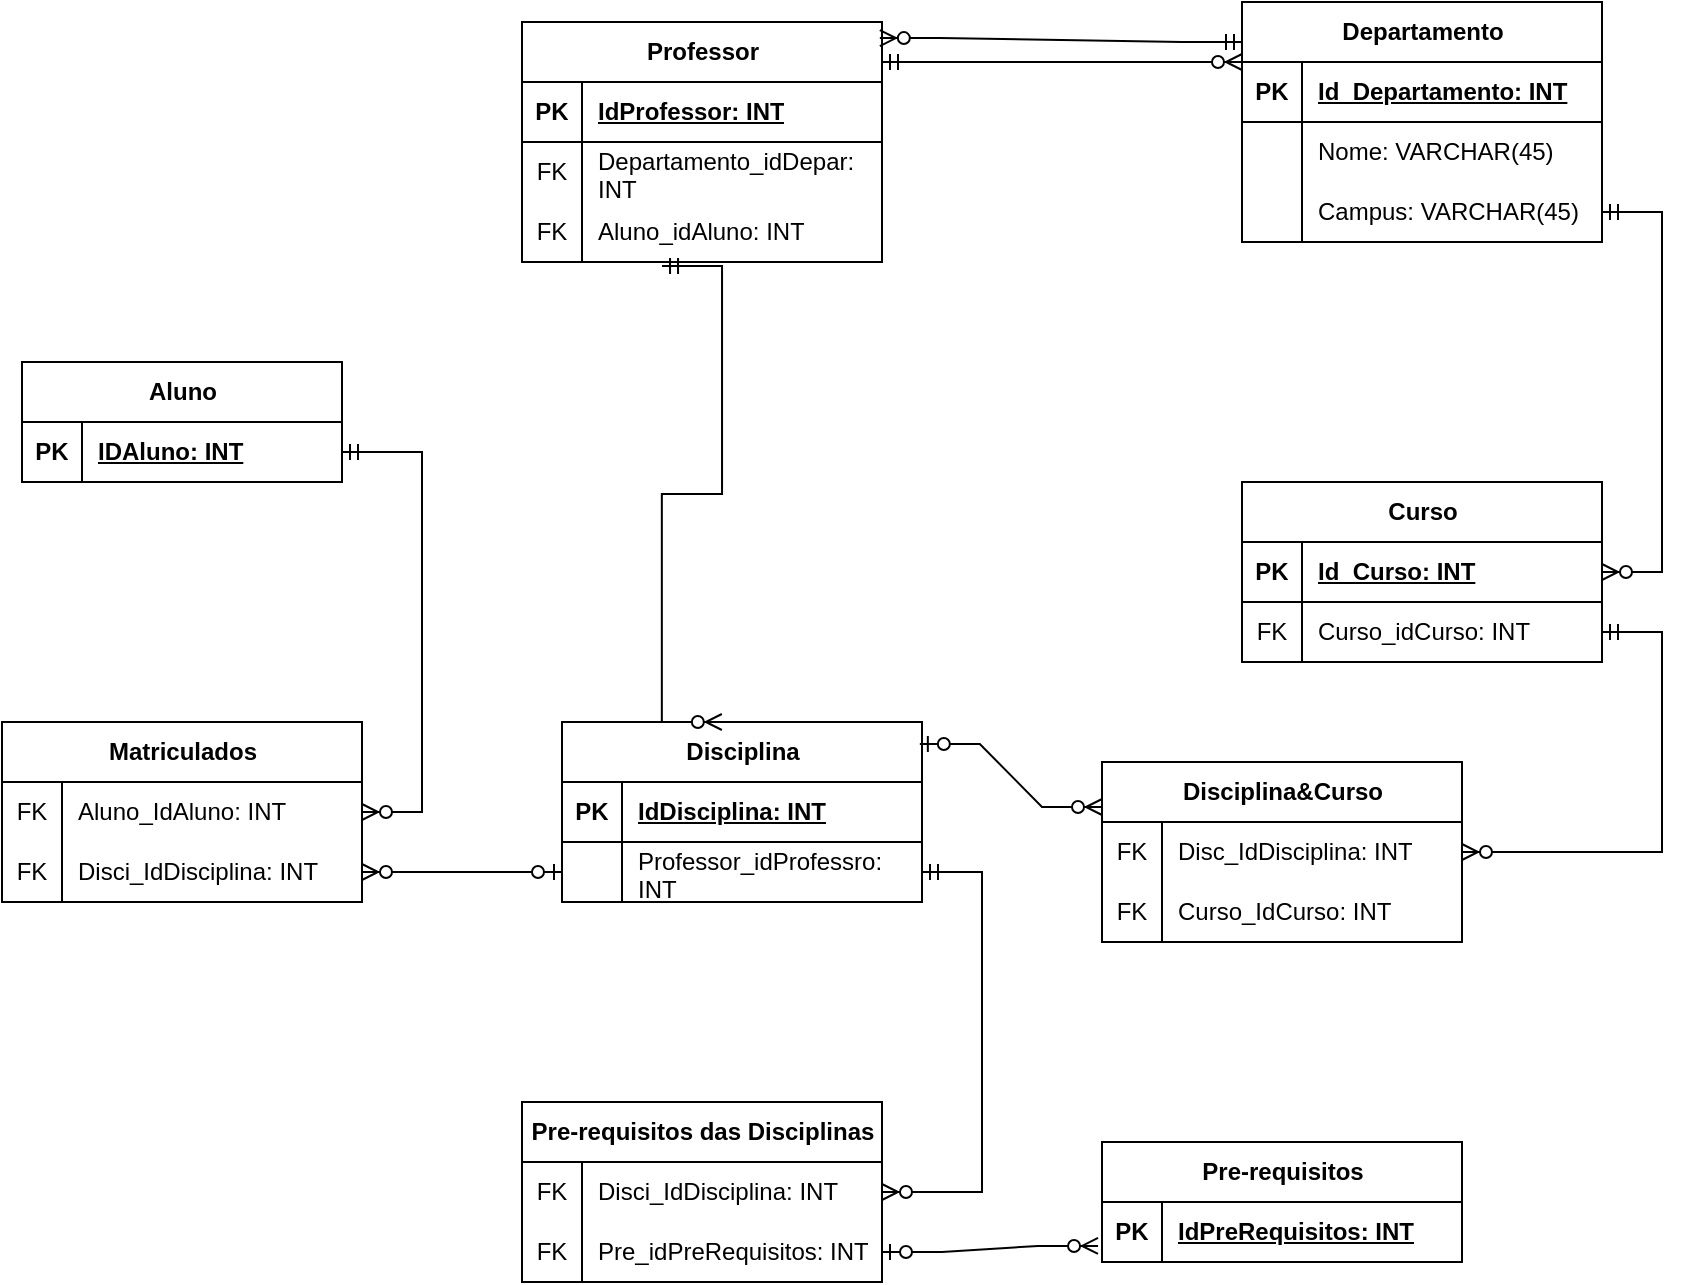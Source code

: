 <mxfile version="25.0.3">
  <diagram name="Página-1" id="Ud_TObsuyexPYXZQZoW0">
    <mxGraphModel dx="839" dy="443" grid="1" gridSize="10" guides="1" tooltips="1" connect="1" arrows="1" fold="1" page="1" pageScale="1" pageWidth="827" pageHeight="1169" math="0" shadow="0">
      <root>
        <mxCell id="0" />
        <mxCell id="1" parent="0" />
        <mxCell id="WbsOm9W7vIGXLY-VpG3y-1" value="Aluno" style="shape=table;startSize=30;container=1;collapsible=1;childLayout=tableLayout;fixedRows=1;rowLines=0;fontStyle=1;align=center;resizeLast=1;html=1;" parent="1" vertex="1">
          <mxGeometry x="20" y="230" width="160" height="60" as="geometry" />
        </mxCell>
        <mxCell id="WbsOm9W7vIGXLY-VpG3y-2" value="" style="shape=tableRow;horizontal=0;startSize=0;swimlaneHead=0;swimlaneBody=0;fillColor=none;collapsible=0;dropTarget=0;points=[[0,0.5],[1,0.5]];portConstraint=eastwest;top=0;left=0;right=0;bottom=1;" parent="WbsOm9W7vIGXLY-VpG3y-1" vertex="1">
          <mxGeometry y="30" width="160" height="30" as="geometry" />
        </mxCell>
        <mxCell id="WbsOm9W7vIGXLY-VpG3y-3" value="PK" style="shape=partialRectangle;connectable=0;fillColor=none;top=0;left=0;bottom=0;right=0;fontStyle=1;overflow=hidden;whiteSpace=wrap;html=1;" parent="WbsOm9W7vIGXLY-VpG3y-2" vertex="1">
          <mxGeometry width="30" height="30" as="geometry">
            <mxRectangle width="30" height="30" as="alternateBounds" />
          </mxGeometry>
        </mxCell>
        <mxCell id="WbsOm9W7vIGXLY-VpG3y-4" value="IDAluno: INT" style="shape=partialRectangle;connectable=0;fillColor=none;top=0;left=0;bottom=0;right=0;align=left;spacingLeft=6;fontStyle=5;overflow=hidden;whiteSpace=wrap;html=1;" parent="WbsOm9W7vIGXLY-VpG3y-2" vertex="1">
          <mxGeometry x="30" width="130" height="30" as="geometry">
            <mxRectangle width="130" height="30" as="alternateBounds" />
          </mxGeometry>
        </mxCell>
        <mxCell id="WbsOm9W7vIGXLY-VpG3y-17" value="Professor" style="shape=table;startSize=30;container=1;collapsible=1;childLayout=tableLayout;fixedRows=1;rowLines=0;fontStyle=1;align=center;resizeLast=1;html=1;" parent="1" vertex="1">
          <mxGeometry x="270" y="60" width="180" height="120" as="geometry" />
        </mxCell>
        <mxCell id="WbsOm9W7vIGXLY-VpG3y-18" value="" style="shape=tableRow;horizontal=0;startSize=0;swimlaneHead=0;swimlaneBody=0;fillColor=none;collapsible=0;dropTarget=0;points=[[0,0.5],[1,0.5]];portConstraint=eastwest;top=0;left=0;right=0;bottom=1;" parent="WbsOm9W7vIGXLY-VpG3y-17" vertex="1">
          <mxGeometry y="30" width="180" height="30" as="geometry" />
        </mxCell>
        <mxCell id="WbsOm9W7vIGXLY-VpG3y-19" value="PK" style="shape=partialRectangle;connectable=0;fillColor=none;top=0;left=0;bottom=0;right=0;fontStyle=1;overflow=hidden;whiteSpace=wrap;html=1;" parent="WbsOm9W7vIGXLY-VpG3y-18" vertex="1">
          <mxGeometry width="30" height="30" as="geometry">
            <mxRectangle width="30" height="30" as="alternateBounds" />
          </mxGeometry>
        </mxCell>
        <mxCell id="WbsOm9W7vIGXLY-VpG3y-20" value="IdProfessor: INT" style="shape=partialRectangle;connectable=0;fillColor=none;top=0;left=0;bottom=0;right=0;align=left;spacingLeft=6;fontStyle=5;overflow=hidden;whiteSpace=wrap;html=1;" parent="WbsOm9W7vIGXLY-VpG3y-18" vertex="1">
          <mxGeometry x="30" width="150" height="30" as="geometry">
            <mxRectangle width="150" height="30" as="alternateBounds" />
          </mxGeometry>
        </mxCell>
        <mxCell id="WbsOm9W7vIGXLY-VpG3y-21" value="" style="shape=tableRow;horizontal=0;startSize=0;swimlaneHead=0;swimlaneBody=0;fillColor=none;collapsible=0;dropTarget=0;points=[[0,0.5],[1,0.5]];portConstraint=eastwest;top=0;left=0;right=0;bottom=0;" parent="WbsOm9W7vIGXLY-VpG3y-17" vertex="1">
          <mxGeometry y="60" width="180" height="30" as="geometry" />
        </mxCell>
        <mxCell id="WbsOm9W7vIGXLY-VpG3y-22" value="FK" style="shape=partialRectangle;connectable=0;fillColor=none;top=0;left=0;bottom=0;right=0;editable=1;overflow=hidden;whiteSpace=wrap;html=1;" parent="WbsOm9W7vIGXLY-VpG3y-21" vertex="1">
          <mxGeometry width="30" height="30" as="geometry">
            <mxRectangle width="30" height="30" as="alternateBounds" />
          </mxGeometry>
        </mxCell>
        <mxCell id="WbsOm9W7vIGXLY-VpG3y-23" value="Departamento_idDepar: INT" style="shape=partialRectangle;connectable=0;fillColor=none;top=0;left=0;bottom=0;right=0;align=left;spacingLeft=6;overflow=hidden;whiteSpace=wrap;html=1;" parent="WbsOm9W7vIGXLY-VpG3y-21" vertex="1">
          <mxGeometry x="30" width="150" height="30" as="geometry">
            <mxRectangle width="150" height="30" as="alternateBounds" />
          </mxGeometry>
        </mxCell>
        <mxCell id="iSySzR-V1b41od2onMfj-4" value="" style="shape=tableRow;horizontal=0;startSize=0;swimlaneHead=0;swimlaneBody=0;fillColor=none;collapsible=0;dropTarget=0;points=[[0,0.5],[1,0.5]];portConstraint=eastwest;top=0;left=0;right=0;bottom=0;" vertex="1" parent="WbsOm9W7vIGXLY-VpG3y-17">
          <mxGeometry y="90" width="180" height="30" as="geometry" />
        </mxCell>
        <mxCell id="iSySzR-V1b41od2onMfj-5" value="FK" style="shape=partialRectangle;connectable=0;fillColor=none;top=0;left=0;bottom=0;right=0;editable=1;overflow=hidden;whiteSpace=wrap;html=1;" vertex="1" parent="iSySzR-V1b41od2onMfj-4">
          <mxGeometry width="30" height="30" as="geometry">
            <mxRectangle width="30" height="30" as="alternateBounds" />
          </mxGeometry>
        </mxCell>
        <mxCell id="iSySzR-V1b41od2onMfj-6" value="Aluno_idAluno: INT" style="shape=partialRectangle;connectable=0;fillColor=none;top=0;left=0;bottom=0;right=0;align=left;spacingLeft=6;overflow=hidden;whiteSpace=wrap;html=1;" vertex="1" parent="iSySzR-V1b41od2onMfj-4">
          <mxGeometry x="30" width="150" height="30" as="geometry">
            <mxRectangle width="150" height="30" as="alternateBounds" />
          </mxGeometry>
        </mxCell>
        <mxCell id="WbsOm9W7vIGXLY-VpG3y-30" value="Disciplina" style="shape=table;startSize=30;container=1;collapsible=1;childLayout=tableLayout;fixedRows=1;rowLines=0;fontStyle=1;align=center;resizeLast=1;html=1;" parent="1" vertex="1">
          <mxGeometry x="290" y="410" width="180" height="90" as="geometry" />
        </mxCell>
        <mxCell id="WbsOm9W7vIGXLY-VpG3y-31" value="" style="shape=tableRow;horizontal=0;startSize=0;swimlaneHead=0;swimlaneBody=0;fillColor=none;collapsible=0;dropTarget=0;points=[[0,0.5],[1,0.5]];portConstraint=eastwest;top=0;left=0;right=0;bottom=1;" parent="WbsOm9W7vIGXLY-VpG3y-30" vertex="1">
          <mxGeometry y="30" width="180" height="30" as="geometry" />
        </mxCell>
        <mxCell id="WbsOm9W7vIGXLY-VpG3y-32" value="PK" style="shape=partialRectangle;connectable=0;fillColor=none;top=0;left=0;bottom=0;right=0;fontStyle=1;overflow=hidden;whiteSpace=wrap;html=1;" parent="WbsOm9W7vIGXLY-VpG3y-31" vertex="1">
          <mxGeometry width="30" height="30" as="geometry">
            <mxRectangle width="30" height="30" as="alternateBounds" />
          </mxGeometry>
        </mxCell>
        <mxCell id="WbsOm9W7vIGXLY-VpG3y-33" value="IdDisciplina: INT" style="shape=partialRectangle;connectable=0;fillColor=none;top=0;left=0;bottom=0;right=0;align=left;spacingLeft=6;fontStyle=5;overflow=hidden;whiteSpace=wrap;html=1;" parent="WbsOm9W7vIGXLY-VpG3y-31" vertex="1">
          <mxGeometry x="30" width="150" height="30" as="geometry">
            <mxRectangle width="150" height="30" as="alternateBounds" />
          </mxGeometry>
        </mxCell>
        <mxCell id="WbsOm9W7vIGXLY-VpG3y-34" value="" style="shape=tableRow;horizontal=0;startSize=0;swimlaneHead=0;swimlaneBody=0;fillColor=none;collapsible=0;dropTarget=0;points=[[0,0.5],[1,0.5]];portConstraint=eastwest;top=0;left=0;right=0;bottom=0;" parent="WbsOm9W7vIGXLY-VpG3y-30" vertex="1">
          <mxGeometry y="60" width="180" height="30" as="geometry" />
        </mxCell>
        <mxCell id="WbsOm9W7vIGXLY-VpG3y-35" value="" style="shape=partialRectangle;connectable=0;fillColor=none;top=0;left=0;bottom=0;right=0;editable=1;overflow=hidden;whiteSpace=wrap;html=1;" parent="WbsOm9W7vIGXLY-VpG3y-34" vertex="1">
          <mxGeometry width="30" height="30" as="geometry">
            <mxRectangle width="30" height="30" as="alternateBounds" />
          </mxGeometry>
        </mxCell>
        <mxCell id="WbsOm9W7vIGXLY-VpG3y-36" value="Professor_idProfessro: INT" style="shape=partialRectangle;connectable=0;fillColor=none;top=0;left=0;bottom=0;right=0;align=left;spacingLeft=6;overflow=hidden;whiteSpace=wrap;html=1;" parent="WbsOm9W7vIGXLY-VpG3y-34" vertex="1">
          <mxGeometry x="30" width="150" height="30" as="geometry">
            <mxRectangle width="150" height="30" as="alternateBounds" />
          </mxGeometry>
        </mxCell>
        <mxCell id="WbsOm9W7vIGXLY-VpG3y-43" value="Departamento" style="shape=table;startSize=30;container=1;collapsible=1;childLayout=tableLayout;fixedRows=1;rowLines=0;fontStyle=1;align=center;resizeLast=1;html=1;" parent="1" vertex="1">
          <mxGeometry x="630" y="50" width="180" height="120" as="geometry" />
        </mxCell>
        <mxCell id="WbsOm9W7vIGXLY-VpG3y-44" value="" style="shape=tableRow;horizontal=0;startSize=0;swimlaneHead=0;swimlaneBody=0;fillColor=none;collapsible=0;dropTarget=0;points=[[0,0.5],[1,0.5]];portConstraint=eastwest;top=0;left=0;right=0;bottom=1;" parent="WbsOm9W7vIGXLY-VpG3y-43" vertex="1">
          <mxGeometry y="30" width="180" height="30" as="geometry" />
        </mxCell>
        <mxCell id="WbsOm9W7vIGXLY-VpG3y-45" value="PK" style="shape=partialRectangle;connectable=0;fillColor=none;top=0;left=0;bottom=0;right=0;fontStyle=1;overflow=hidden;whiteSpace=wrap;html=1;" parent="WbsOm9W7vIGXLY-VpG3y-44" vertex="1">
          <mxGeometry width="30" height="30" as="geometry">
            <mxRectangle width="30" height="30" as="alternateBounds" />
          </mxGeometry>
        </mxCell>
        <mxCell id="WbsOm9W7vIGXLY-VpG3y-46" value="Id_Departamento: INT" style="shape=partialRectangle;connectable=0;fillColor=none;top=0;left=0;bottom=0;right=0;align=left;spacingLeft=6;fontStyle=5;overflow=hidden;whiteSpace=wrap;html=1;" parent="WbsOm9W7vIGXLY-VpG3y-44" vertex="1">
          <mxGeometry x="30" width="150" height="30" as="geometry">
            <mxRectangle width="150" height="30" as="alternateBounds" />
          </mxGeometry>
        </mxCell>
        <mxCell id="WbsOm9W7vIGXLY-VpG3y-47" value="" style="shape=tableRow;horizontal=0;startSize=0;swimlaneHead=0;swimlaneBody=0;fillColor=none;collapsible=0;dropTarget=0;points=[[0,0.5],[1,0.5]];portConstraint=eastwest;top=0;left=0;right=0;bottom=0;" parent="WbsOm9W7vIGXLY-VpG3y-43" vertex="1">
          <mxGeometry y="60" width="180" height="30" as="geometry" />
        </mxCell>
        <mxCell id="WbsOm9W7vIGXLY-VpG3y-48" value="" style="shape=partialRectangle;connectable=0;fillColor=none;top=0;left=0;bottom=0;right=0;editable=1;overflow=hidden;whiteSpace=wrap;html=1;" parent="WbsOm9W7vIGXLY-VpG3y-47" vertex="1">
          <mxGeometry width="30" height="30" as="geometry">
            <mxRectangle width="30" height="30" as="alternateBounds" />
          </mxGeometry>
        </mxCell>
        <mxCell id="WbsOm9W7vIGXLY-VpG3y-49" value="Nome: VARCHAR(45)" style="shape=partialRectangle;connectable=0;fillColor=none;top=0;left=0;bottom=0;right=0;align=left;spacingLeft=6;overflow=hidden;whiteSpace=wrap;html=1;" parent="WbsOm9W7vIGXLY-VpG3y-47" vertex="1">
          <mxGeometry x="30" width="150" height="30" as="geometry">
            <mxRectangle width="150" height="30" as="alternateBounds" />
          </mxGeometry>
        </mxCell>
        <mxCell id="iSySzR-V1b41od2onMfj-7" value="" style="shape=tableRow;horizontal=0;startSize=0;swimlaneHead=0;swimlaneBody=0;fillColor=none;collapsible=0;dropTarget=0;points=[[0,0.5],[1,0.5]];portConstraint=eastwest;top=0;left=0;right=0;bottom=0;" vertex="1" parent="WbsOm9W7vIGXLY-VpG3y-43">
          <mxGeometry y="90" width="180" height="30" as="geometry" />
        </mxCell>
        <mxCell id="iSySzR-V1b41od2onMfj-8" value="" style="shape=partialRectangle;connectable=0;fillColor=none;top=0;left=0;bottom=0;right=0;editable=1;overflow=hidden;whiteSpace=wrap;html=1;" vertex="1" parent="iSySzR-V1b41od2onMfj-7">
          <mxGeometry width="30" height="30" as="geometry">
            <mxRectangle width="30" height="30" as="alternateBounds" />
          </mxGeometry>
        </mxCell>
        <mxCell id="iSySzR-V1b41od2onMfj-9" value="Campus: VARCHAR(45)" style="shape=partialRectangle;connectable=0;fillColor=none;top=0;left=0;bottom=0;right=0;align=left;spacingLeft=6;overflow=hidden;whiteSpace=wrap;html=1;" vertex="1" parent="iSySzR-V1b41od2onMfj-7">
          <mxGeometry x="30" width="150" height="30" as="geometry">
            <mxRectangle width="150" height="30" as="alternateBounds" />
          </mxGeometry>
        </mxCell>
        <mxCell id="WbsOm9W7vIGXLY-VpG3y-56" value="Curso" style="shape=table;startSize=30;container=1;collapsible=1;childLayout=tableLayout;fixedRows=1;rowLines=0;fontStyle=1;align=center;resizeLast=1;html=1;" parent="1" vertex="1">
          <mxGeometry x="630" y="290" width="180" height="90" as="geometry" />
        </mxCell>
        <mxCell id="WbsOm9W7vIGXLY-VpG3y-57" value="" style="shape=tableRow;horizontal=0;startSize=0;swimlaneHead=0;swimlaneBody=0;fillColor=none;collapsible=0;dropTarget=0;points=[[0,0.5],[1,0.5]];portConstraint=eastwest;top=0;left=0;right=0;bottom=1;" parent="WbsOm9W7vIGXLY-VpG3y-56" vertex="1">
          <mxGeometry y="30" width="180" height="30" as="geometry" />
        </mxCell>
        <mxCell id="WbsOm9W7vIGXLY-VpG3y-58" value="PK" style="shape=partialRectangle;connectable=0;fillColor=none;top=0;left=0;bottom=0;right=0;fontStyle=1;overflow=hidden;whiteSpace=wrap;html=1;" parent="WbsOm9W7vIGXLY-VpG3y-57" vertex="1">
          <mxGeometry width="30" height="30" as="geometry">
            <mxRectangle width="30" height="30" as="alternateBounds" />
          </mxGeometry>
        </mxCell>
        <mxCell id="WbsOm9W7vIGXLY-VpG3y-59" value="Id_Curso: INT" style="shape=partialRectangle;connectable=0;fillColor=none;top=0;left=0;bottom=0;right=0;align=left;spacingLeft=6;fontStyle=5;overflow=hidden;whiteSpace=wrap;html=1;" parent="WbsOm9W7vIGXLY-VpG3y-57" vertex="1">
          <mxGeometry x="30" width="150" height="30" as="geometry">
            <mxRectangle width="150" height="30" as="alternateBounds" />
          </mxGeometry>
        </mxCell>
        <mxCell id="WbsOm9W7vIGXLY-VpG3y-60" value="" style="shape=tableRow;horizontal=0;startSize=0;swimlaneHead=0;swimlaneBody=0;fillColor=none;collapsible=0;dropTarget=0;points=[[0,0.5],[1,0.5]];portConstraint=eastwest;top=0;left=0;right=0;bottom=0;" parent="WbsOm9W7vIGXLY-VpG3y-56" vertex="1">
          <mxGeometry y="60" width="180" height="30" as="geometry" />
        </mxCell>
        <mxCell id="WbsOm9W7vIGXLY-VpG3y-61" value="FK" style="shape=partialRectangle;connectable=0;fillColor=none;top=0;left=0;bottom=0;right=0;editable=1;overflow=hidden;whiteSpace=wrap;html=1;" parent="WbsOm9W7vIGXLY-VpG3y-60" vertex="1">
          <mxGeometry width="30" height="30" as="geometry">
            <mxRectangle width="30" height="30" as="alternateBounds" />
          </mxGeometry>
        </mxCell>
        <mxCell id="WbsOm9W7vIGXLY-VpG3y-62" value="Curso_idCurso: INT" style="shape=partialRectangle;connectable=0;fillColor=none;top=0;left=0;bottom=0;right=0;align=left;spacingLeft=6;overflow=hidden;whiteSpace=wrap;html=1;" parent="WbsOm9W7vIGXLY-VpG3y-60" vertex="1">
          <mxGeometry x="30" width="150" height="30" as="geometry">
            <mxRectangle width="150" height="30" as="alternateBounds" />
          </mxGeometry>
        </mxCell>
        <mxCell id="iSySzR-V1b41od2onMfj-18" value="" style="edgeStyle=entityRelationEdgeStyle;fontSize=12;html=1;endArrow=ERzeroToMany;startArrow=ERmandOne;rounded=0;exitX=1;exitY=0.167;exitDx=0;exitDy=0;entryX=0;entryY=0;entryDx=0;entryDy=0;entryPerimeter=0;exitPerimeter=0;" edge="1" parent="1" source="WbsOm9W7vIGXLY-VpG3y-17" target="WbsOm9W7vIGXLY-VpG3y-44">
          <mxGeometry width="100" height="100" relative="1" as="geometry">
            <mxPoint x="470" y="153" as="sourcePoint" />
            <mxPoint x="586.04" y="60" as="targetPoint" />
            <Array as="points">
              <mxPoint x="830" y="88" />
              <mxPoint x="540" y="108" />
            </Array>
          </mxGeometry>
        </mxCell>
        <mxCell id="iSySzR-V1b41od2onMfj-22" value="" style="edgeStyle=entityRelationEdgeStyle;fontSize=12;html=1;endArrow=ERzeroToMany;startArrow=ERmandOne;rounded=0;exitX=0;exitY=0.167;exitDx=0;exitDy=0;exitPerimeter=0;entryX=0.994;entryY=0.067;entryDx=0;entryDy=0;entryPerimeter=0;" edge="1" parent="1" source="WbsOm9W7vIGXLY-VpG3y-43" target="WbsOm9W7vIGXLY-VpG3y-17">
          <mxGeometry width="100" height="100" relative="1" as="geometry">
            <mxPoint x="360" y="210" as="sourcePoint" />
            <mxPoint x="560" y="270" as="targetPoint" />
            <Array as="points">
              <mxPoint x="440" y="280" />
            </Array>
          </mxGeometry>
        </mxCell>
        <mxCell id="iSySzR-V1b41od2onMfj-24" value="" style="edgeStyle=entityRelationEdgeStyle;fontSize=12;html=1;endArrow=ERzeroToMany;startArrow=ERmandOne;rounded=0;entryDx=0;entryDy=0;entryPerimeter=0;exitDx=0;exitDy=0;exitPerimeter=0;" edge="1" parent="1" source="iSySzR-V1b41od2onMfj-7" target="WbsOm9W7vIGXLY-VpG3y-56">
          <mxGeometry width="100" height="100" relative="1" as="geometry">
            <mxPoint x="560" y="180" as="sourcePoint" />
            <mxPoint x="620" y="280" as="targetPoint" />
          </mxGeometry>
        </mxCell>
        <mxCell id="iSySzR-V1b41od2onMfj-26" value="" style="edgeStyle=entityRelationEdgeStyle;fontSize=12;html=1;endArrow=ERzeroToMany;startArrow=ERmandOne;rounded=0;entryX=0.444;entryY=0;entryDx=0;entryDy=0;entryPerimeter=0;exitX=0.389;exitY=1.067;exitDx=0;exitDy=0;exitPerimeter=0;" edge="1" parent="1" source="iSySzR-V1b41od2onMfj-4" target="WbsOm9W7vIGXLY-VpG3y-30">
          <mxGeometry width="100" height="100" relative="1" as="geometry">
            <mxPoint x="310" y="230" as="sourcePoint" />
            <mxPoint x="367.02" y="262.01" as="targetPoint" />
          </mxGeometry>
        </mxCell>
        <mxCell id="iSySzR-V1b41od2onMfj-27" value="Matriculados" style="shape=table;startSize=30;container=1;collapsible=1;childLayout=tableLayout;fixedRows=1;rowLines=0;fontStyle=1;align=center;resizeLast=1;html=1;" vertex="1" parent="1">
          <mxGeometry x="10" y="410" width="180" height="90" as="geometry" />
        </mxCell>
        <mxCell id="iSySzR-V1b41od2onMfj-31" value="" style="shape=tableRow;horizontal=0;startSize=0;swimlaneHead=0;swimlaneBody=0;fillColor=none;collapsible=0;dropTarget=0;points=[[0,0.5],[1,0.5]];portConstraint=eastwest;top=0;left=0;right=0;bottom=0;" vertex="1" parent="iSySzR-V1b41od2onMfj-27">
          <mxGeometry y="30" width="180" height="30" as="geometry" />
        </mxCell>
        <mxCell id="iSySzR-V1b41od2onMfj-32" value="FK" style="shape=partialRectangle;connectable=0;fillColor=none;top=0;left=0;bottom=0;right=0;editable=1;overflow=hidden;whiteSpace=wrap;html=1;" vertex="1" parent="iSySzR-V1b41od2onMfj-31">
          <mxGeometry width="30" height="30" as="geometry">
            <mxRectangle width="30" height="30" as="alternateBounds" />
          </mxGeometry>
        </mxCell>
        <mxCell id="iSySzR-V1b41od2onMfj-33" value="Aluno_IdAluno: INT" style="shape=partialRectangle;connectable=0;fillColor=none;top=0;left=0;bottom=0;right=0;align=left;spacingLeft=6;overflow=hidden;whiteSpace=wrap;html=1;" vertex="1" parent="iSySzR-V1b41od2onMfj-31">
          <mxGeometry x="30" width="150" height="30" as="geometry">
            <mxRectangle width="150" height="30" as="alternateBounds" />
          </mxGeometry>
        </mxCell>
        <mxCell id="iSySzR-V1b41od2onMfj-34" value="" style="shape=tableRow;horizontal=0;startSize=0;swimlaneHead=0;swimlaneBody=0;fillColor=none;collapsible=0;dropTarget=0;points=[[0,0.5],[1,0.5]];portConstraint=eastwest;top=0;left=0;right=0;bottom=0;" vertex="1" parent="iSySzR-V1b41od2onMfj-27">
          <mxGeometry y="60" width="180" height="30" as="geometry" />
        </mxCell>
        <mxCell id="iSySzR-V1b41od2onMfj-35" value="FK" style="shape=partialRectangle;connectable=0;fillColor=none;top=0;left=0;bottom=0;right=0;editable=1;overflow=hidden;whiteSpace=wrap;html=1;" vertex="1" parent="iSySzR-V1b41od2onMfj-34">
          <mxGeometry width="30" height="30" as="geometry">
            <mxRectangle width="30" height="30" as="alternateBounds" />
          </mxGeometry>
        </mxCell>
        <mxCell id="iSySzR-V1b41od2onMfj-36" value="Disci_IdDisciplina: INT" style="shape=partialRectangle;connectable=0;fillColor=none;top=0;left=0;bottom=0;right=0;align=left;spacingLeft=6;overflow=hidden;whiteSpace=wrap;html=1;" vertex="1" parent="iSySzR-V1b41od2onMfj-34">
          <mxGeometry x="30" width="150" height="30" as="geometry">
            <mxRectangle width="150" height="30" as="alternateBounds" />
          </mxGeometry>
        </mxCell>
        <mxCell id="iSySzR-V1b41od2onMfj-40" value="" style="edgeStyle=entityRelationEdgeStyle;fontSize=12;html=1;endArrow=ERzeroToMany;startArrow=ERmandOne;rounded=0;entryDx=0;entryDy=0;entryPerimeter=0;exitDx=0;exitDy=0;" edge="1" parent="1" source="WbsOm9W7vIGXLY-VpG3y-2" target="iSySzR-V1b41od2onMfj-27">
          <mxGeometry width="100" height="100" relative="1" as="geometry">
            <mxPoint x="10" y="300" as="sourcePoint" />
            <mxPoint y="420" as="targetPoint" />
          </mxGeometry>
        </mxCell>
        <mxCell id="iSySzR-V1b41od2onMfj-41" value="" style="edgeStyle=entityRelationEdgeStyle;fontSize=12;html=1;endArrow=ERzeroToMany;startArrow=ERzeroToOne;rounded=0;exitX=0;exitY=0.5;exitDx=0;exitDy=0;entryX=1;entryY=0.5;entryDx=0;entryDy=0;" edge="1" parent="1" source="WbsOm9W7vIGXLY-VpG3y-34" target="iSySzR-V1b41od2onMfj-34">
          <mxGeometry width="100" height="100" relative="1" as="geometry">
            <mxPoint x="220" y="500" as="sourcePoint" />
            <mxPoint x="160" y="550" as="targetPoint" />
          </mxGeometry>
        </mxCell>
        <mxCell id="iSySzR-V1b41od2onMfj-42" value="" style="edgeStyle=entityRelationEdgeStyle;fontSize=12;html=1;endArrow=ERzeroToMany;startArrow=ERzeroToOne;rounded=0;exitX=0.994;exitY=0.122;exitDx=0;exitDy=0;exitPerimeter=0;entryX=0;entryY=0.25;entryDx=0;entryDy=0;" edge="1" parent="1" source="WbsOm9W7vIGXLY-VpG3y-30" target="iSySzR-V1b41od2onMfj-43">
          <mxGeometry width="100" height="100" relative="1" as="geometry">
            <mxPoint x="580" y="480" as="sourcePoint" />
            <mxPoint x="680" y="380" as="targetPoint" />
          </mxGeometry>
        </mxCell>
        <mxCell id="iSySzR-V1b41od2onMfj-43" value="Disciplina&amp;amp;Curso" style="shape=table;startSize=30;container=1;collapsible=1;childLayout=tableLayout;fixedRows=1;rowLines=0;fontStyle=1;align=center;resizeLast=1;html=1;" vertex="1" parent="1">
          <mxGeometry x="560" y="430" width="180" height="90" as="geometry" />
        </mxCell>
        <mxCell id="iSySzR-V1b41od2onMfj-47" value="" style="shape=tableRow;horizontal=0;startSize=0;swimlaneHead=0;swimlaneBody=0;fillColor=none;collapsible=0;dropTarget=0;points=[[0,0.5],[1,0.5]];portConstraint=eastwest;top=0;left=0;right=0;bottom=0;" vertex="1" parent="iSySzR-V1b41od2onMfj-43">
          <mxGeometry y="30" width="180" height="30" as="geometry" />
        </mxCell>
        <mxCell id="iSySzR-V1b41od2onMfj-48" value="FK" style="shape=partialRectangle;connectable=0;fillColor=none;top=0;left=0;bottom=0;right=0;editable=1;overflow=hidden;whiteSpace=wrap;html=1;" vertex="1" parent="iSySzR-V1b41od2onMfj-47">
          <mxGeometry width="30" height="30" as="geometry">
            <mxRectangle width="30" height="30" as="alternateBounds" />
          </mxGeometry>
        </mxCell>
        <mxCell id="iSySzR-V1b41od2onMfj-49" value="Disc_IdDisciplina: INT" style="shape=partialRectangle;connectable=0;fillColor=none;top=0;left=0;bottom=0;right=0;align=left;spacingLeft=6;overflow=hidden;whiteSpace=wrap;html=1;" vertex="1" parent="iSySzR-V1b41od2onMfj-47">
          <mxGeometry x="30" width="150" height="30" as="geometry">
            <mxRectangle width="150" height="30" as="alternateBounds" />
          </mxGeometry>
        </mxCell>
        <mxCell id="iSySzR-V1b41od2onMfj-50" value="" style="shape=tableRow;horizontal=0;startSize=0;swimlaneHead=0;swimlaneBody=0;fillColor=none;collapsible=0;dropTarget=0;points=[[0,0.5],[1,0.5]];portConstraint=eastwest;top=0;left=0;right=0;bottom=0;" vertex="1" parent="iSySzR-V1b41od2onMfj-43">
          <mxGeometry y="60" width="180" height="30" as="geometry" />
        </mxCell>
        <mxCell id="iSySzR-V1b41od2onMfj-51" value="FK" style="shape=partialRectangle;connectable=0;fillColor=none;top=0;left=0;bottom=0;right=0;editable=1;overflow=hidden;whiteSpace=wrap;html=1;" vertex="1" parent="iSySzR-V1b41od2onMfj-50">
          <mxGeometry width="30" height="30" as="geometry">
            <mxRectangle width="30" height="30" as="alternateBounds" />
          </mxGeometry>
        </mxCell>
        <mxCell id="iSySzR-V1b41od2onMfj-52" value="Curso_IdCurso: INT" style="shape=partialRectangle;connectable=0;fillColor=none;top=0;left=0;bottom=0;right=0;align=left;spacingLeft=6;overflow=hidden;whiteSpace=wrap;html=1;" vertex="1" parent="iSySzR-V1b41od2onMfj-50">
          <mxGeometry x="30" width="150" height="30" as="geometry">
            <mxRectangle width="150" height="30" as="alternateBounds" />
          </mxGeometry>
        </mxCell>
        <mxCell id="iSySzR-V1b41od2onMfj-56" value="" style="edgeStyle=entityRelationEdgeStyle;fontSize=12;html=1;endArrow=ERzeroToMany;startArrow=ERmandOne;rounded=0;entryDx=0;entryDy=0;entryPerimeter=0;exitDx=0;exitDy=0;exitPerimeter=0;" edge="1" parent="1" source="WbsOm9W7vIGXLY-VpG3y-60" target="iSySzR-V1b41od2onMfj-43">
          <mxGeometry width="100" height="100" relative="1" as="geometry">
            <mxPoint x="730" y="390" as="sourcePoint" />
            <mxPoint x="680" y="280" as="targetPoint" />
          </mxGeometry>
        </mxCell>
        <mxCell id="iSySzR-V1b41od2onMfj-58" value="Pre-requisitos" style="shape=table;startSize=30;container=1;collapsible=1;childLayout=tableLayout;fixedRows=1;rowLines=0;fontStyle=1;align=center;resizeLast=1;html=1;" vertex="1" parent="1">
          <mxGeometry x="560" y="620" width="180" height="60" as="geometry" />
        </mxCell>
        <mxCell id="iSySzR-V1b41od2onMfj-59" value="" style="shape=tableRow;horizontal=0;startSize=0;swimlaneHead=0;swimlaneBody=0;fillColor=none;collapsible=0;dropTarget=0;points=[[0,0.5],[1,0.5]];portConstraint=eastwest;top=0;left=0;right=0;bottom=1;" vertex="1" parent="iSySzR-V1b41od2onMfj-58">
          <mxGeometry y="30" width="180" height="30" as="geometry" />
        </mxCell>
        <mxCell id="iSySzR-V1b41od2onMfj-60" value="PK" style="shape=partialRectangle;connectable=0;fillColor=none;top=0;left=0;bottom=0;right=0;fontStyle=1;overflow=hidden;whiteSpace=wrap;html=1;" vertex="1" parent="iSySzR-V1b41od2onMfj-59">
          <mxGeometry width="30" height="30" as="geometry">
            <mxRectangle width="30" height="30" as="alternateBounds" />
          </mxGeometry>
        </mxCell>
        <mxCell id="iSySzR-V1b41od2onMfj-61" value="IdPreRequisitos: INT" style="shape=partialRectangle;connectable=0;fillColor=none;top=0;left=0;bottom=0;right=0;align=left;spacingLeft=6;fontStyle=5;overflow=hidden;whiteSpace=wrap;html=1;" vertex="1" parent="iSySzR-V1b41od2onMfj-59">
          <mxGeometry x="30" width="150" height="30" as="geometry">
            <mxRectangle width="150" height="30" as="alternateBounds" />
          </mxGeometry>
        </mxCell>
        <mxCell id="iSySzR-V1b41od2onMfj-71" value="Pre-requisitos das Disciplinas" style="shape=table;startSize=30;container=1;collapsible=1;childLayout=tableLayout;fixedRows=1;rowLines=0;fontStyle=1;align=center;resizeLast=1;html=1;" vertex="1" parent="1">
          <mxGeometry x="270" y="600" width="180" height="90" as="geometry" />
        </mxCell>
        <mxCell id="iSySzR-V1b41od2onMfj-75" value="" style="shape=tableRow;horizontal=0;startSize=0;swimlaneHead=0;swimlaneBody=0;fillColor=none;collapsible=0;dropTarget=0;points=[[0,0.5],[1,0.5]];portConstraint=eastwest;top=0;left=0;right=0;bottom=0;" vertex="1" parent="iSySzR-V1b41od2onMfj-71">
          <mxGeometry y="30" width="180" height="30" as="geometry" />
        </mxCell>
        <mxCell id="iSySzR-V1b41od2onMfj-76" value="FK" style="shape=partialRectangle;connectable=0;fillColor=none;top=0;left=0;bottom=0;right=0;editable=1;overflow=hidden;whiteSpace=wrap;html=1;" vertex="1" parent="iSySzR-V1b41od2onMfj-75">
          <mxGeometry width="30" height="30" as="geometry">
            <mxRectangle width="30" height="30" as="alternateBounds" />
          </mxGeometry>
        </mxCell>
        <mxCell id="iSySzR-V1b41od2onMfj-77" value="Disci_IdDisciplina: INT" style="shape=partialRectangle;connectable=0;fillColor=none;top=0;left=0;bottom=0;right=0;align=left;spacingLeft=6;overflow=hidden;whiteSpace=wrap;html=1;" vertex="1" parent="iSySzR-V1b41od2onMfj-75">
          <mxGeometry x="30" width="150" height="30" as="geometry">
            <mxRectangle width="150" height="30" as="alternateBounds" />
          </mxGeometry>
        </mxCell>
        <mxCell id="iSySzR-V1b41od2onMfj-81" value="" style="shape=tableRow;horizontal=0;startSize=0;swimlaneHead=0;swimlaneBody=0;fillColor=none;collapsible=0;dropTarget=0;points=[[0,0.5],[1,0.5]];portConstraint=eastwest;top=0;left=0;right=0;bottom=0;" vertex="1" parent="iSySzR-V1b41od2onMfj-71">
          <mxGeometry y="60" width="180" height="30" as="geometry" />
        </mxCell>
        <mxCell id="iSySzR-V1b41od2onMfj-82" value="FK" style="shape=partialRectangle;connectable=0;fillColor=none;top=0;left=0;bottom=0;right=0;editable=1;overflow=hidden;whiteSpace=wrap;html=1;" vertex="1" parent="iSySzR-V1b41od2onMfj-81">
          <mxGeometry width="30" height="30" as="geometry">
            <mxRectangle width="30" height="30" as="alternateBounds" />
          </mxGeometry>
        </mxCell>
        <mxCell id="iSySzR-V1b41od2onMfj-83" value="Pre_idPreRequisitos: INT" style="shape=partialRectangle;connectable=0;fillColor=none;top=0;left=0;bottom=0;right=0;align=left;spacingLeft=6;overflow=hidden;whiteSpace=wrap;html=1;" vertex="1" parent="iSySzR-V1b41od2onMfj-81">
          <mxGeometry x="30" width="150" height="30" as="geometry">
            <mxRectangle width="150" height="30" as="alternateBounds" />
          </mxGeometry>
        </mxCell>
        <mxCell id="iSySzR-V1b41od2onMfj-84" value="" style="edgeStyle=entityRelationEdgeStyle;fontSize=12;html=1;endArrow=ERzeroToMany;startArrow=ERmandOne;rounded=0;exitDx=0;exitDy=0;exitPerimeter=0;entryDx=0;entryDy=0;entryPerimeter=0;" edge="1" parent="1" source="WbsOm9W7vIGXLY-VpG3y-34" target="iSySzR-V1b41od2onMfj-71">
          <mxGeometry width="100" height="100" relative="1" as="geometry">
            <mxPoint x="320" y="680" as="sourcePoint" />
            <mxPoint x="420" y="580" as="targetPoint" />
          </mxGeometry>
        </mxCell>
        <mxCell id="iSySzR-V1b41od2onMfj-85" value="" style="edgeStyle=entityRelationEdgeStyle;fontSize=12;html=1;endArrow=ERzeroToMany;startArrow=ERzeroToOne;rounded=0;entryX=-0.011;entryY=0.733;entryDx=0;entryDy=0;entryPerimeter=0;exitX=1;exitY=0.5;exitDx=0;exitDy=0;" edge="1" parent="1" source="iSySzR-V1b41od2onMfj-81" target="iSySzR-V1b41od2onMfj-59">
          <mxGeometry width="100" height="100" relative="1" as="geometry">
            <mxPoint x="320" y="680" as="sourcePoint" />
            <mxPoint x="420" y="580" as="targetPoint" />
          </mxGeometry>
        </mxCell>
      </root>
    </mxGraphModel>
  </diagram>
</mxfile>
